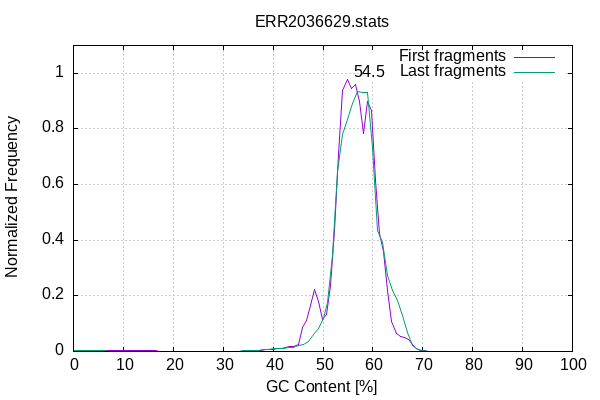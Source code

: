 
            set terminal png size 600,400 truecolor
            set output "ERR2036629-gc-content.png"
            set grid xtics ytics y2tics back lc rgb "#cccccc"
            set title "ERR2036629.stats" noenhanced
            set ylabel "Normalized Frequency"
            set xlabel "GC Content [%]"
            set yrange [0:1.1]
            set label sprintf("%.1f",54.52) at 54.52,1 front offset 1,0
            plot '-' smooth csplines with lines lc 1 title 'First fragments' , '-' smooth csplines with lines lc 2 title 'Last fragments'
        0	0.000246
0	0.000613
1	0.000678
1	0.001063
2	0.001410
2	0.001507
3	0.001804
3	0.001986
4	0.002073
4	0.002191
5	0.002277
5	0.002328
6	0.002319
6	0.002373
7	0.002344
7	0.002286
8	0.002322
8	0.002240
9	0.002237
9	0.002242
10	0.002273
10	0.002353
11	0.002313
11	0.002274
12	0.002308
12	0.002264
13	0.002248
13	0.002167
14	0.002074
15	0.002062
15	0.002021
16	0.001986
16	0.001893
17	0.001812
17	0.001745
18	0.001705
18	0.001625
19	0.001495
19	0.001350
20	0.001241
20	0.001136
21	0.001043
21	0.000956
22	0.000889
22	0.000786
23	0.000731
23	0.000680
24	0.000617
24	0.000532
25	0.000493
25	0.000483
26	0.000486
26	0.000468
27	0.000444
27	0.000454
28	0.000424
28	0.000447
29	0.000481
29	0.000489
30	0.000498
31	0.000549
31	0.000630
32	0.000758
32	0.000945
33	0.001143
33	0.001354
34	0.001493
34	0.001755
35	0.002021
35	0.002481
36	0.002819
36	0.003232
37	0.003907
37	0.004674
38	0.005312
38	0.006378
39	0.007093
39	0.007521
40	0.008060
40	0.008709
41	0.009985
41	0.010999
42	0.011900
42	0.013283
43	0.014341
43	0.015687
44	0.017235
44	0.019740
45	0.024620
45	0.029176
46	0.079832
46	0.114215
47	0.111944
47	0.135937
48	0.163341
48	0.270138
49	0.186498
50	0.111422
50	0.112867
51	0.130892
51	0.191402
52	0.278672
52	0.390436
53	0.565729
53	0.723749
54	0.874877
54	1.000000
55	0.971859
55	0.968022
56	0.952219
56	0.933335
57	0.993302
57	0.899271
58	0.784706
58	0.782243
59	0.855686
59	0.963438
60	0.905792
60	0.692576
61	0.514235
61	0.440839
62	0.412809
62	0.345786
63	0.262953
63	0.172055
64	0.108317
64	0.079563
65	0.059102
65	0.056158
66	0.051329
66	0.052527
67	0.050297
67	0.041011
68	0.029332
68	0.018647
69	0.010838
69	0.006272
70	0.003965
70	0.002838
71	0.002146
71	0.001503
72	0.001065
72	0.000769
73	0.000556
73	0.000404
74	0.000284
74	0.000192
75	0.000132
75	0.000066
76	0.000046
76	0.000028
77	0.000015
77	0.000006
78	0.000006
78	0.000004
79	0.000003
80	0.000002
80	0.000002
81	0.000001
end
0	0.002550
0	0.002481
1	0.002488
1	0.002466
2	0.002368
2	0.002417
3	0.002310
3	0.002172
4	0.002197
4	0.002057
5	0.002079
5	0.001925
6	0.001845
6	0.001889
7	0.001772
7	0.001700
8	0.001648
8	0.001574
9	0.001563
9	0.001516
10	0.001467
10	0.001516
11	0.001414
11	0.001420
12	0.001439
12	0.001450
13	0.001432
13	0.001410
14	0.001400
14	0.001348
15	0.001337
15	0.001325
16	0.001282
16	0.001200
17	0.001141
17	0.001098
18	0.001045
18	0.001001
19	0.000925
19	0.000892
20	0.000847
20	0.000816
21	0.000770
21	0.000700
22	0.000619
22	0.000570
23	0.000530
23	0.000494
24	0.000472
24	0.000470
25	0.000506
25	0.000492
26	0.000482
26	0.000503
27	0.000499
27	0.000529
28	0.000557
28	0.000603
29	0.000593
29	0.000579
30	0.000618
30	0.000602
31	0.000593
31	0.000624
32	0.000822
32	0.000901
33	0.001298
33	0.001617
34	0.001691
34	0.002049
35	0.002141
35	0.002983
36	0.003194
36	0.003192
37	0.004095
37	0.004931
38	0.005248
38	0.006340
39	0.007366
39	0.007840
40	0.009883
40	0.010751
41	0.011641
41	0.012036
42	0.011322
42	0.012535
43	0.014294
43	0.014584
44	0.015120
44	0.015650
45	0.019084
45	0.021111
46	0.022063
46	0.028708
47	0.035095
47	0.036994
48	0.041592
48	0.079886
49	0.083154
50	0.118401
50	0.121174
51	0.130582
51	0.222586
52	0.244567
52	0.443516
53	0.631669
53	0.662775
54	0.797606
54	0.760751
55	0.771157
55	0.897186
56	0.908862
56	0.876498
57	0.935348
57	0.935804
58	0.864510
58	0.994038
59	1.000000
59	0.862423
60	0.839418
60	0.628822
61	0.444075
61	0.429118
62	0.422611
62	0.363543
63	0.355607
63	0.192516
64	0.221334
64	0.218888
65	0.183360
65	0.183230
66	0.168578
66	0.086986
67	0.081458
67	0.058455
68	0.023267
68	0.019713
69	0.009332
69	0.005178
70	0.003857
70	0.002041
71	0.001589
71	0.001182
72	0.000915
72	0.000713
73	0.000526
73	0.000395
74	0.000310
74	0.000276
75	0.000240
75	0.000191
76	0.000161
76	0.000139
77	0.000117
77	0.000112
78	0.000089
78	0.000085
79	0.000087
79	0.000093
80	0.000093
80	0.000088
81	0.000093
81	0.000084
82	0.000074
82	0.000088
83	0.000082
83	0.000081
84	0.000069
84	0.000073
85	0.000083
85	0.000077
86	0.000071
86	0.000072
87	0.000065
87	0.000067
88	0.000069
88	0.000067
89	0.000074
89	0.000068
90	0.000062
90	0.000054
91	0.000056
92	0.000061
92	0.000066
93	0.000072
93	0.000071
94	0.000075
94	0.000071
95	0.000067
95	0.000066
96	0.000058
96	0.000061
97	0.000067
97	0.000063
98	0.000057
98	0.000066
99	0.000071
end
